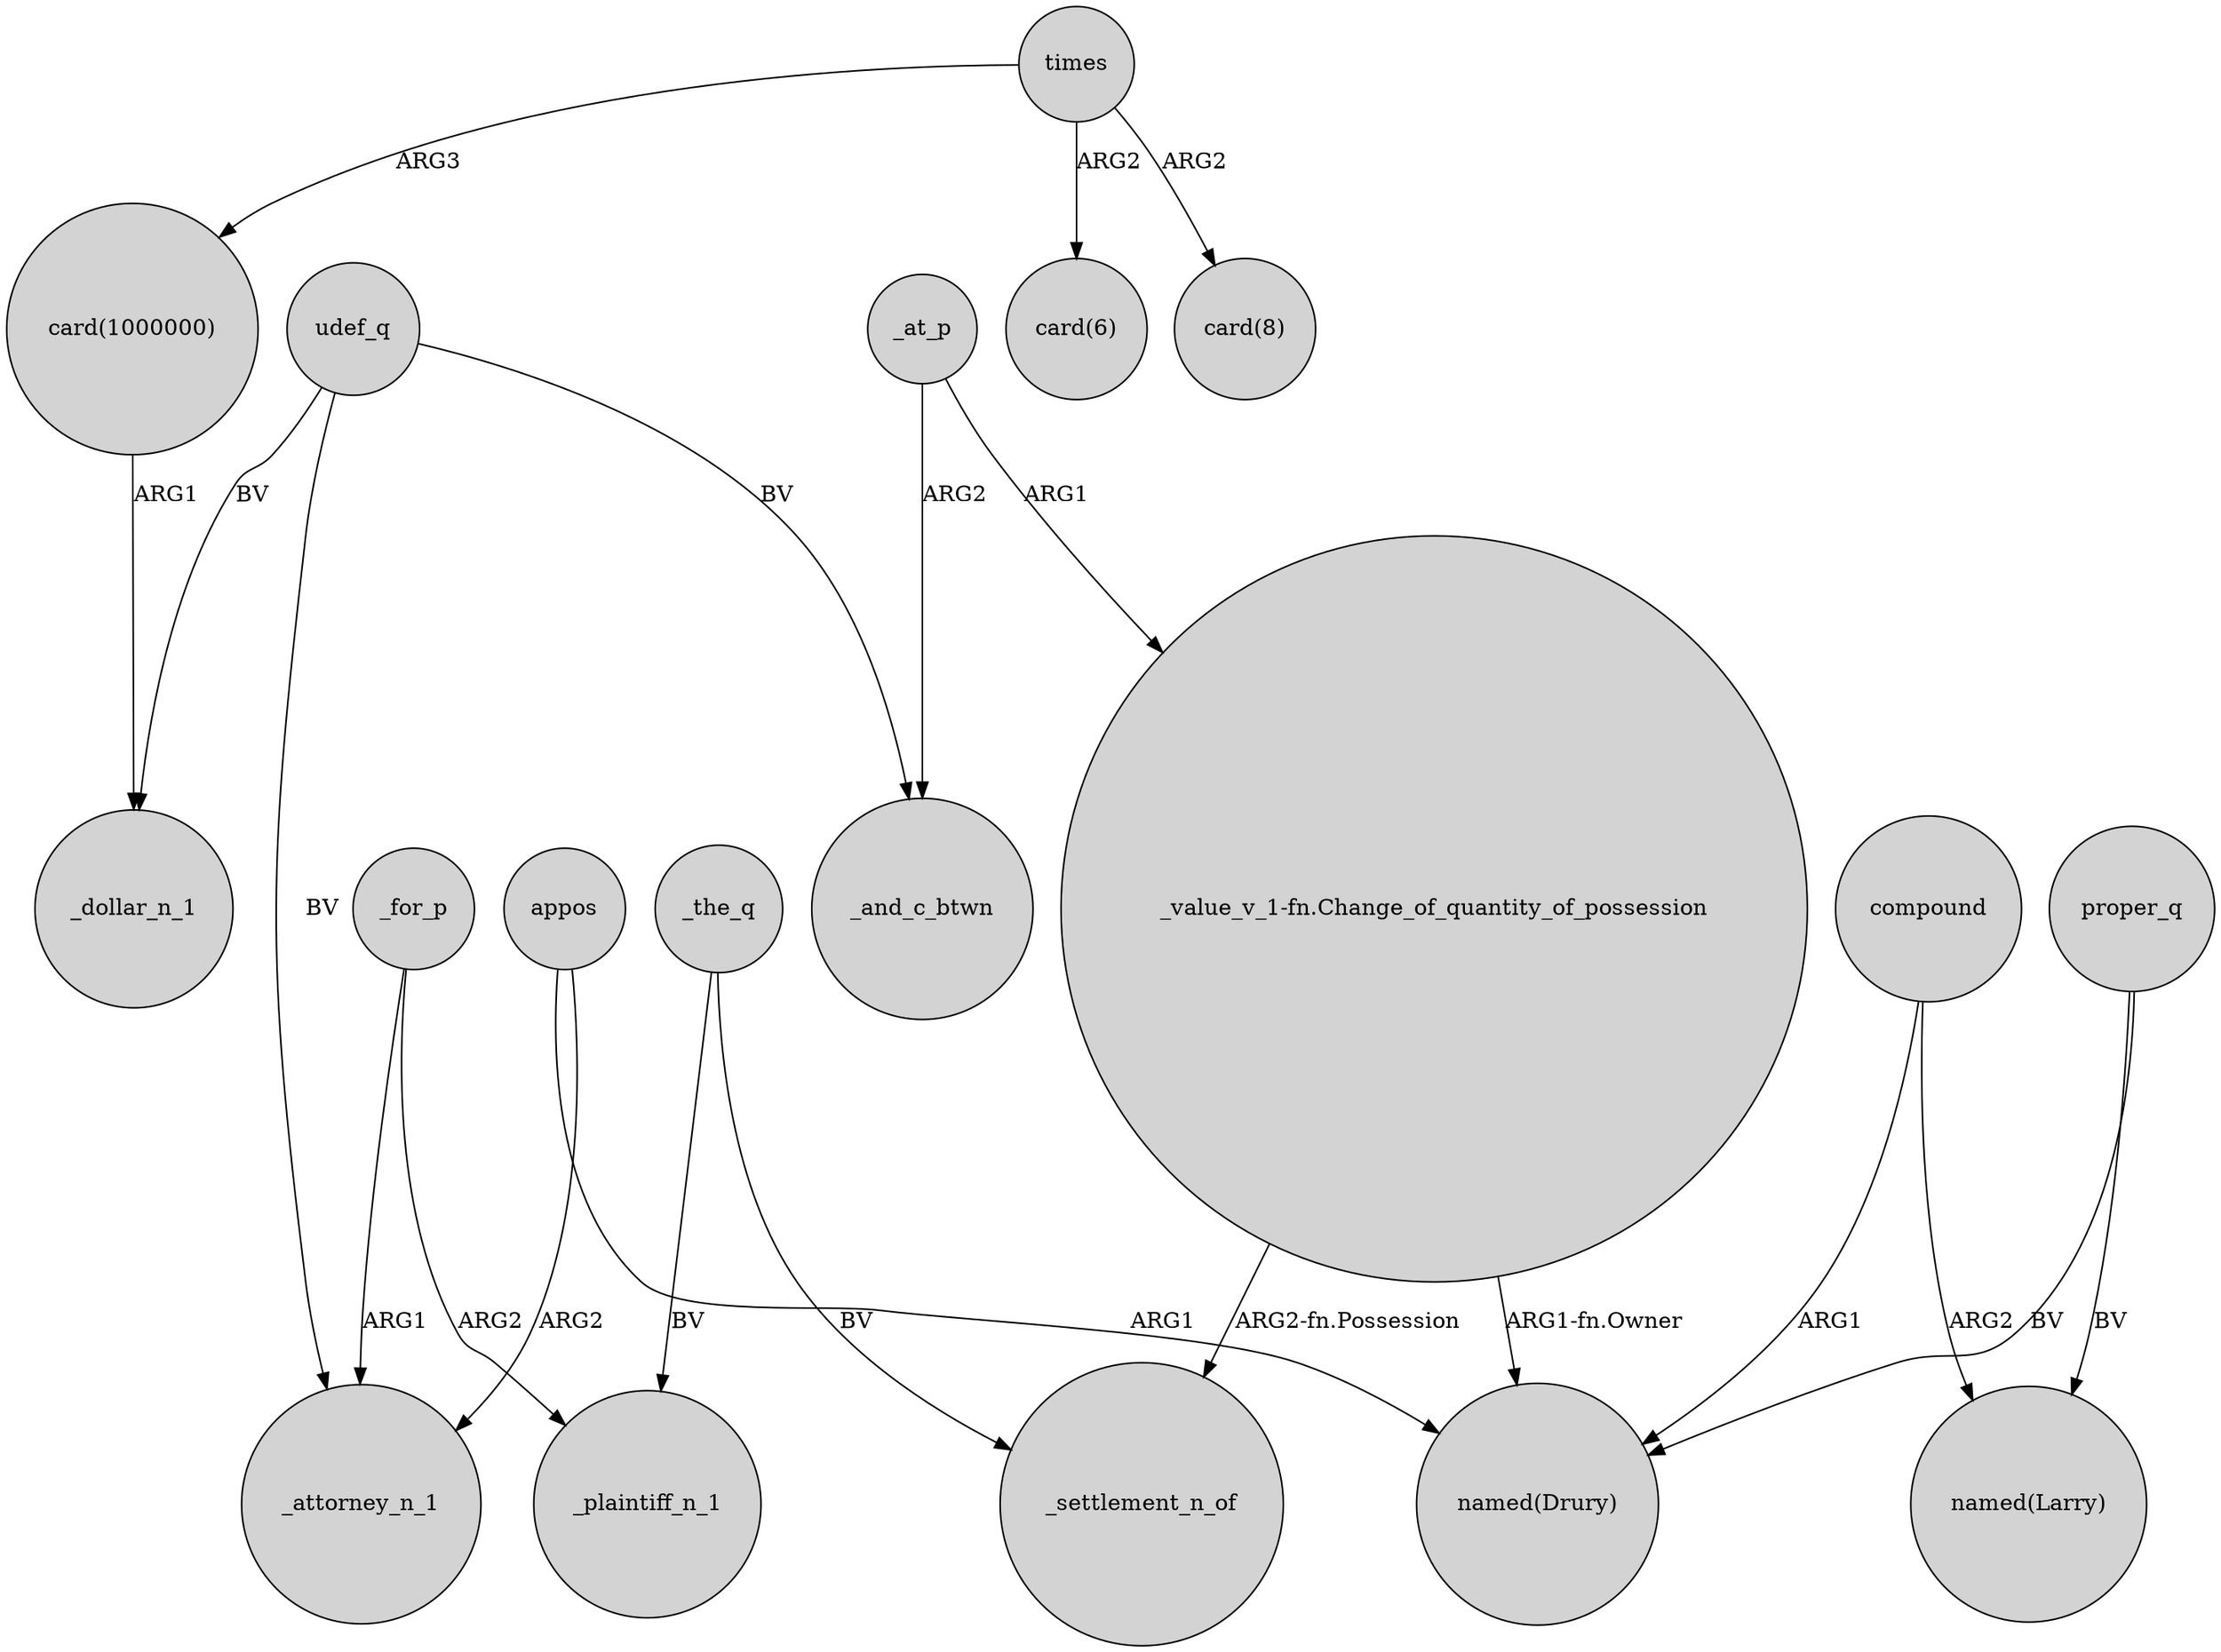 digraph {
	node [shape=circle style=filled]
	appos -> _attorney_n_1 [label=ARG2]
	udef_q -> _and_c_btwn [label=BV]
	times -> "card(1000000)" [label=ARG3]
	_the_q -> _plaintiff_n_1 [label=BV]
	_for_p -> _attorney_n_1 [label=ARG1]
	times -> "card(6)" [label=ARG2]
	compound -> "named(Drury)" [label=ARG1]
	"_value_v_1-fn.Change_of_quantity_of_possession" -> _settlement_n_of [label="ARG2-fn.Possession"]
	compound -> "named(Larry)" [label=ARG2]
	proper_q -> "named(Larry)" [label=BV]
	udef_q -> _dollar_n_1 [label=BV]
	"card(1000000)" -> _dollar_n_1 [label=ARG1]
	_at_p -> _and_c_btwn [label=ARG2]
	_at_p -> "_value_v_1-fn.Change_of_quantity_of_possession" [label=ARG1]
	appos -> "named(Drury)" [label=ARG1]
	"_value_v_1-fn.Change_of_quantity_of_possession" -> "named(Drury)" [label="ARG1-fn.Owner"]
	udef_q -> _attorney_n_1 [label=BV]
	_the_q -> _settlement_n_of [label=BV]
	proper_q -> "named(Drury)" [label=BV]
	_for_p -> _plaintiff_n_1 [label=ARG2]
	times -> "card(8)" [label=ARG2]
}
